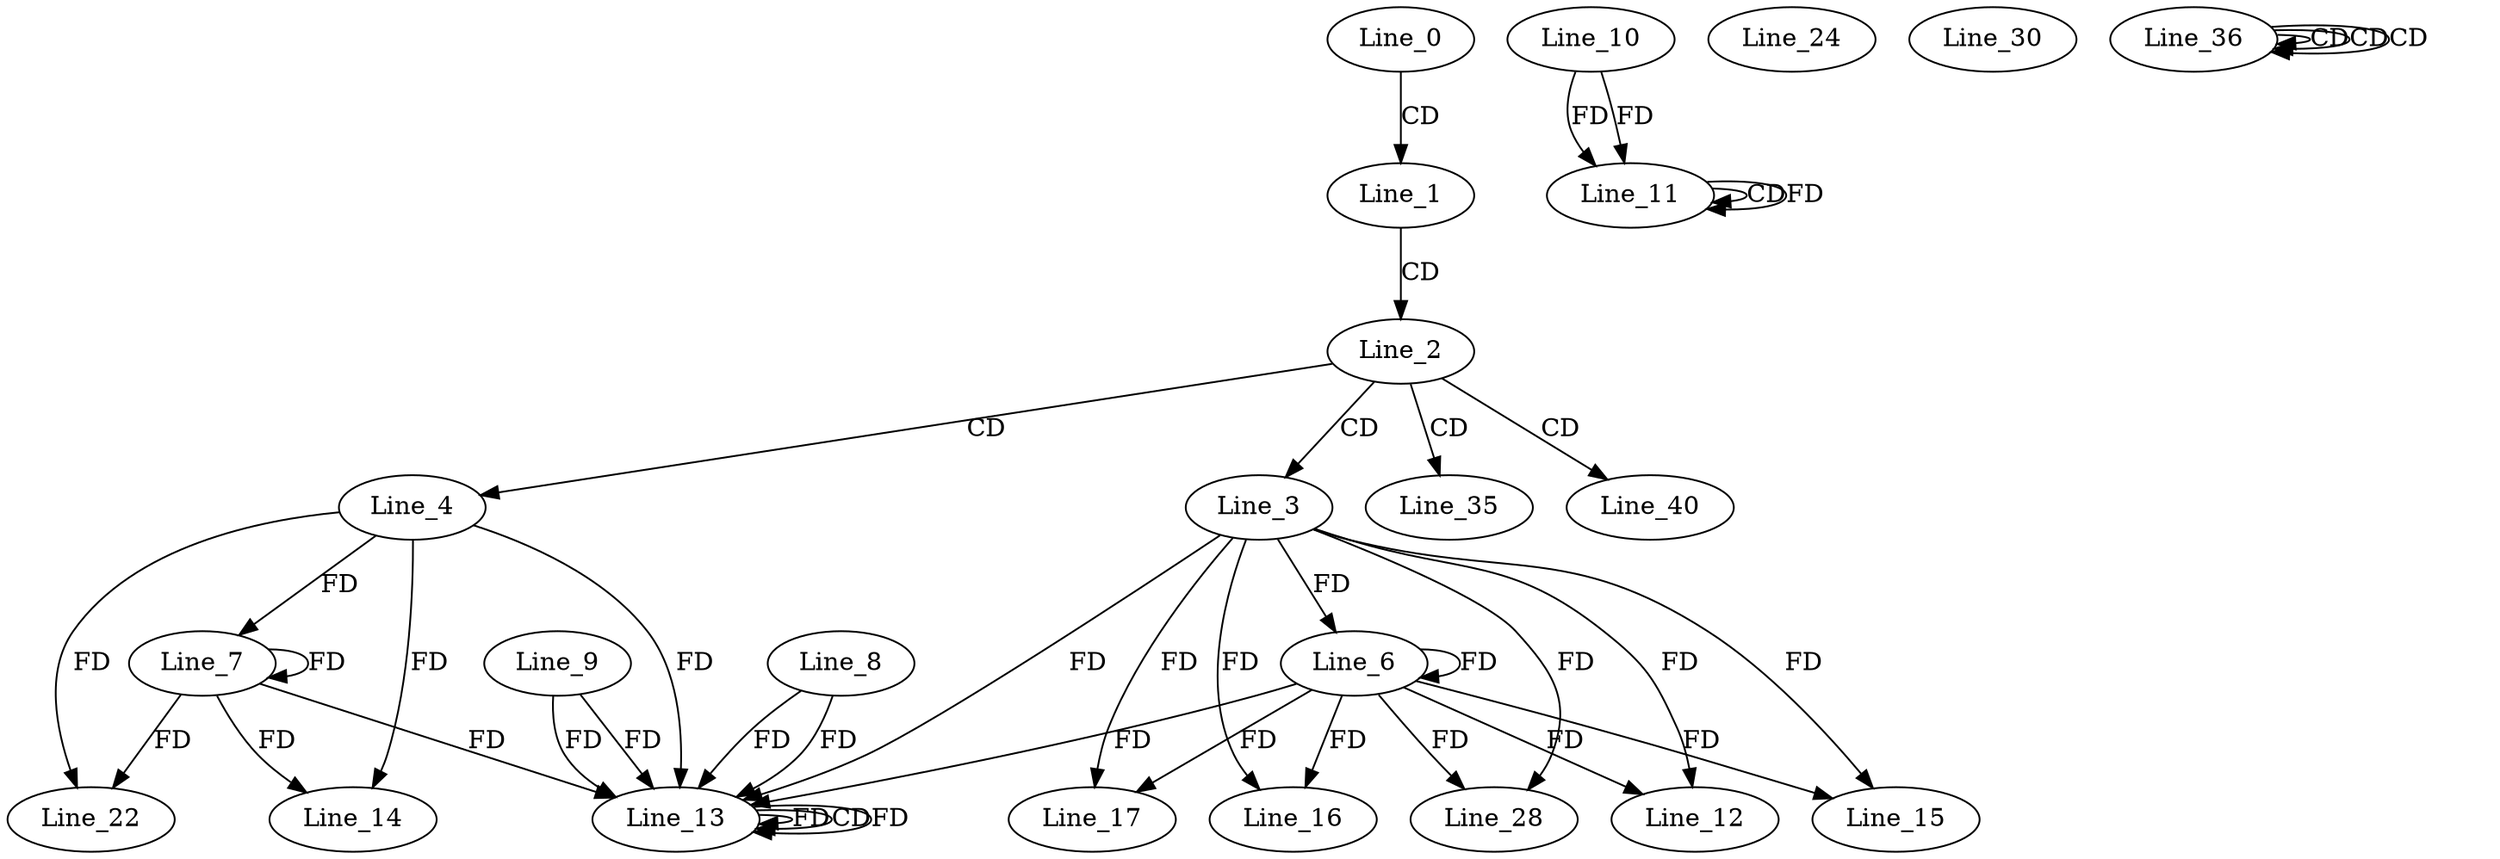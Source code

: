 digraph G {
  Line_0;
  Line_1;
  Line_2;
  Line_3;
  Line_4;
  Line_6;
  Line_7;
  Line_10;
  Line_11;
  Line_11;
  Line_11;
  Line_11;
  Line_11;
  Line_12;
  Line_13;
  Line_9;
  Line_13;
  Line_8;
  Line_13;
  Line_13;
  Line_14;
  Line_15;
  Line_16;
  Line_17;
  Line_22;
  Line_24;
  Line_28;
  Line_30;
  Line_35;
  Line_36;
  Line_36;
  Line_36;
  Line_36;
  Line_40;
  Line_0 -> Line_1 [ label="CD" ];
  Line_1 -> Line_2 [ label="CD" ];
  Line_2 -> Line_3 [ label="CD" ];
  Line_2 -> Line_4 [ label="CD" ];
  Line_3 -> Line_6 [ label="FD" ];
  Line_6 -> Line_6 [ label="FD" ];
  Line_4 -> Line_7 [ label="FD" ];
  Line_7 -> Line_7 [ label="FD" ];
  Line_10 -> Line_11 [ label="FD" ];
  Line_11 -> Line_11 [ label="CD" ];
  Line_10 -> Line_11 [ label="FD" ];
  Line_11 -> Line_11 [ label="FD" ];
  Line_3 -> Line_12 [ label="FD" ];
  Line_6 -> Line_12 [ label="FD" ];
  Line_13 -> Line_13 [ label="FD" ];
  Line_9 -> Line_13 [ label="FD" ];
  Line_4 -> Line_13 [ label="FD" ];
  Line_7 -> Line_13 [ label="FD" ];
  Line_8 -> Line_13 [ label="FD" ];
  Line_13 -> Line_13 [ label="CD" ];
  Line_3 -> Line_13 [ label="FD" ];
  Line_6 -> Line_13 [ label="FD" ];
  Line_8 -> Line_13 [ label="FD" ];
  Line_13 -> Line_13 [ label="FD" ];
  Line_9 -> Line_13 [ label="FD" ];
  Line_4 -> Line_14 [ label="FD" ];
  Line_7 -> Line_14 [ label="FD" ];
  Line_3 -> Line_15 [ label="FD" ];
  Line_6 -> Line_15 [ label="FD" ];
  Line_3 -> Line_16 [ label="FD" ];
  Line_6 -> Line_16 [ label="FD" ];
  Line_3 -> Line_17 [ label="FD" ];
  Line_6 -> Line_17 [ label="FD" ];
  Line_4 -> Line_22 [ label="FD" ];
  Line_7 -> Line_22 [ label="FD" ];
  Line_3 -> Line_28 [ label="FD" ];
  Line_6 -> Line_28 [ label="FD" ];
  Line_2 -> Line_35 [ label="CD" ];
  Line_36 -> Line_36 [ label="CD" ];
  Line_36 -> Line_36 [ label="CD" ];
  Line_36 -> Line_36 [ label="CD" ];
  Line_2 -> Line_40 [ label="CD" ];
}
